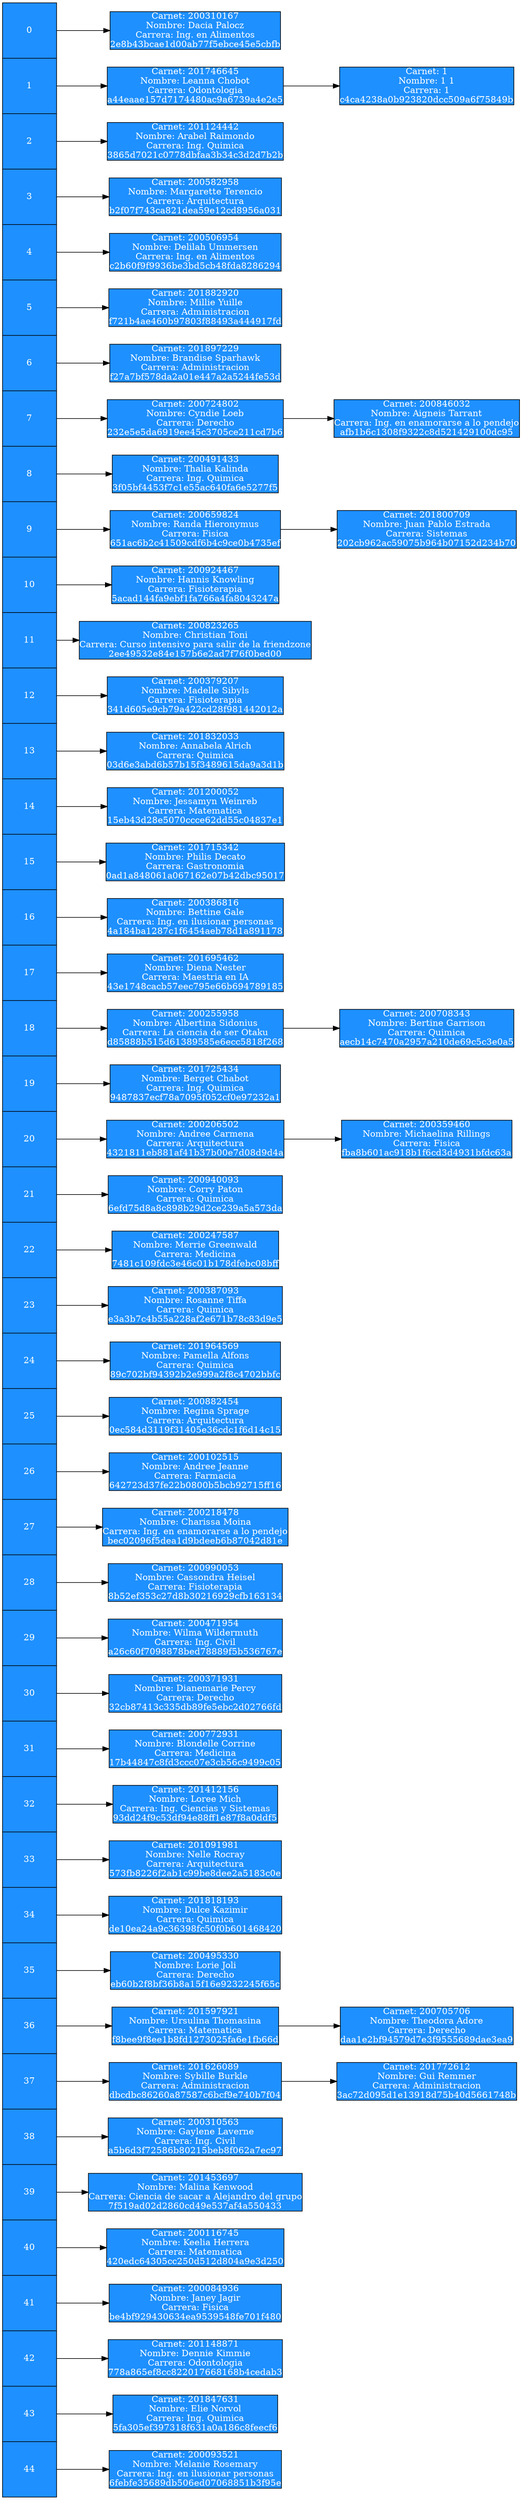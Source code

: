 digraph G{
rankdir=LR;
node [margin=0 shape=record width=1.2 fillcolor=dodgerblue fontcolor=white style=filled ];
node1[height=55 label="<f0> 0|<f1> 1|<f2> 2|<f3> 3|<f4> 4|<f5> 5|<f6> 6|<f7> 7|<f8> 8|<f9> 9|<f10> 10|<f11> 11|<f12> 12|<f13> 13|<f14> 14|<f15> 15|<f16> 16|<f17> 17|<f18> 18|<f19> 19|<f20> 20|<f21> 21|<f22> 22|<f23> 23|<f24> 24|<f25> 25|<f26> 26|<f27> 27|<f28> 28|<f29> 29|<f30> 30|<f31> 31|<f32> 32|<f33> 33|<f34> 34|<f35> 35|<f36> 36|<f37> 37|<f38> 38|<f39> 39|<f40> 40|<f41> 41|<f42> 42|<f43> 43|<f44> 44"];
A00[label="Carnet: 200310167\nNombre: Dacia Palocz\nCarrera: Ing. en Alimentos\n2e8b43bcae1d00ab77f5ebce45e5cbfb"];
node1:f0-> A00;
A10[label="Carnet: 201746645\nNombre: Leanna Chobot\nCarrera: Odontologia\na44eaae157d7174480ac9a6739a4e2e5"];
A11[label="Carnet: 1\nNombre: 1 1\nCarrera: 1\nc4ca4238a0b923820dcc509a6f75849b"];
node1:f1-> A10-> A11;
A20[label="Carnet: 201124442\nNombre: Arabel Raimondo\nCarrera: Ing. Quimica\n3865d7021c0778dbfaa3b34c3d2d7b2b"];
node1:f2-> A20;
A30[label="Carnet: 200582958\nNombre: Margarette Terencio\nCarrera: Arquitectura\nb2f07f743ca821dea59e12cd8956a031"];
node1:f3-> A30;
A40[label="Carnet: 200506954\nNombre: Delilah Ummersen\nCarrera: Ing. en Alimentos\nc2b60f9f9936be3bd5cb48fda8286294"];
node1:f4-> A40;
A50[label="Carnet: 201882920\nNombre: Millie Yuille\nCarrera: Administracion\nf721b4ae460b97803f88493a444917fd"];
node1:f5-> A50;
A60[label="Carnet: 201897229\nNombre: Brandise Sparhawk\nCarrera: Administracion\nf27a7bf578da2a01e447a2a5244fe53d"];
node1:f6-> A60;
A70[label="Carnet: 200724802\nNombre: Cyndie Loeb\nCarrera: Derecho\n232e5e5da6919ee45c3705ce211cd7b6"];
A71[label="Carnet: 200846032\nNombre: Aigneis Tarrant\nCarrera: Ing. en enamorarse a lo pendejo\nafb1b6c1308f9322c8d521429100dc95"];
node1:f7-> A70-> A71;
A80[label="Carnet: 200491433\nNombre: Thalia Kalinda\nCarrera: Ing. Quimica\n3f05bf4453f7c1e55ac640fa6e5277f5"];
node1:f8-> A80;
A90[label="Carnet: 200659824\nNombre: Randa Hieronymus\nCarrera: Fisica\n651ac6b2c41509cdf6b4c9ce0b4735ef"];
A91[label="Carnet: 201800709\nNombre: Juan Pablo Estrada\nCarrera: Sistemas\n202cb962ac59075b964b07152d234b70"];
node1:f9-> A90-> A91;
A100[label="Carnet: 200924467\nNombre: Hannis Knowling\nCarrera: Fisioterapia\n5acad144fa9ebf1fa766a4fa8043247a"];
node1:f10-> A100;
A110[label="Carnet: 200823265\nNombre: Christian Toni\nCarrera: Curso intensivo para salir de la friendzone\n2ee49532e84e157b6e2ad7f76f0bed00"];
node1:f11-> A110;
A120[label="Carnet: 200379207\nNombre: Madelle Sibyls\nCarrera: Fisioterapia\n341d605e9cb79a422cd28f981442012a"];
node1:f12-> A120;
A130[label="Carnet: 201832033\nNombre: Annabela Alrich\nCarrera: Quimica\n03d6e3abd6b57b15f3489615da9a3d1b"];
node1:f13-> A130;
A140[label="Carnet: 201200052\nNombre: Jessamyn Weinreb\nCarrera: Matematica\n15eb43d28e5070ccce62dd55c04837e1"];
node1:f14-> A140;
A150[label="Carnet: 201715342\nNombre: Philis Decato\nCarrera: Gastronomia\n0ad1a848061a067162e07b42dbc95017"];
node1:f15-> A150;
A160[label="Carnet: 200386816\nNombre: Bettine Gale\nCarrera: Ing. en ilusionar personas\n4a184ba1287c1f6454aeb78d1a891178"];
node1:f16-> A160;
A170[label="Carnet: 201695462\nNombre: Diena Nester\nCarrera: Maestria en IA\n43e1748cacb57eec795e66b694789185"];
node1:f17-> A170;
A180[label="Carnet: 200255958\nNombre: Albertina Sidonius\nCarrera: La ciencia de ser Otaku\nd85888b515d61389585e6ecc5818f268"];
A181[label="Carnet: 200708343\nNombre: Bertine Garrison\nCarrera: Quimica\naecb14c7470a2957a210de69c5c3e0a5"];
node1:f18-> A180-> A181;
A190[label="Carnet: 201725434\nNombre: Berget Chabot\nCarrera: Ing. Quimica\n9487837ecf78a7095f052cf0e97232a1"];
node1:f19-> A190;
A200[label="Carnet: 200206502\nNombre: Andree Carmena\nCarrera: Arquitectura\n4321811eb881af41b37b00e7d08d9d4a"];
A201[label="Carnet: 200359460\nNombre: Michaelina Rillings\nCarrera: Fisica\nfba8b601ac918b1f6cd3d4931bfdc63a"];
node1:f20-> A200-> A201;
A210[label="Carnet: 200940093\nNombre: Corry Paton\nCarrera: Quimica\n6efd75d8a8c898b29d2ce239a5a573da"];
node1:f21-> A210;
A220[label="Carnet: 200247587\nNombre: Merrie Greenwald\nCarrera: Medicina\n7481c109fdc3e46c01b178dfebc08bff"];
node1:f22-> A220;
A230[label="Carnet: 200387093\nNombre: Rosanne Tiffa\nCarrera: Quimica\ne3a3b7c4b55a228af2e671b78c83d9e5"];
node1:f23-> A230;
A240[label="Carnet: 201964569\nNombre: Pamella Alfons\nCarrera: Quimica\n89c702bf94392b2e999a2f8c4702bbfc"];
node1:f24-> A240;
A250[label="Carnet: 200882454\nNombre: Regina Sprage\nCarrera: Arquitectura\n0ec584d3119f31405e36cdc1f6d14c15"];
node1:f25-> A250;
A260[label="Carnet: 200102515\nNombre: Andree Jeanne\nCarrera: Farmacia\n642723d37fe22b0800b5bcb92715ff16"];
node1:f26-> A260;
A270[label="Carnet: 200218478\nNombre: Charissa Moina\nCarrera: Ing. en enamorarse a lo pendejo\nbec02096f5dea1d9bdeeb6b87042d81e"];
node1:f27-> A270;
A280[label="Carnet: 200990053\nNombre: Cassondra Heisel\nCarrera: Fisioterapia\n8b52ef353c27d8b30216929cfb163134"];
node1:f28-> A280;
A290[label="Carnet: 200471954\nNombre: Wilma Wildermuth\nCarrera: Ing. Civil\na26c60f7098878bed78889f5b536767e"];
node1:f29-> A290;
A300[label="Carnet: 200371931\nNombre: Dianemarie Percy\nCarrera: Derecho\n32cb87413c335db89fe5ebc2d02766fd"];
node1:f30-> A300;
A310[label="Carnet: 200772931\nNombre: Blondelle Corrine\nCarrera: Medicina\n17b44847c8fd3ccc07e3cb56c9499c05"];
node1:f31-> A310;
A320[label="Carnet: 201412156\nNombre: Loree Mich\nCarrera: Ing. Ciencias y Sistemas\n93dd24f9c53df94e88ff1e87f8a0ddf5"];
node1:f32-> A320;
A330[label="Carnet: 201091981\nNombre: Nelle Rocray\nCarrera: Arquitectura\n573fb8226f2ab1c99be8dee2a5183c0e"];
node1:f33-> A330;
A340[label="Carnet: 201818193\nNombre: Dulce Kazimir\nCarrera: Quimica\nde10ea24a9c36398fc50f0b601468420"];
node1:f34-> A340;
A350[label="Carnet: 200495330\nNombre: Lorie Joli\nCarrera: Derecho\neb60b2f8bf36b8a15f16e9232245f65c"];
node1:f35-> A350;
A360[label="Carnet: 201597921\nNombre: Ursulina Thomasina\nCarrera: Matematica\nf8bee9f8ee1b8fd1273025fa6e1fb66d"];
A361[label="Carnet: 200705706\nNombre: Theodora Adore\nCarrera: Derecho\ndaa1e2bf94579d7e3f9555689dae3ea9"];
node1:f36-> A360-> A361;
A370[label="Carnet: 201626089\nNombre: Sybille Burkle\nCarrera: Administracion\ndbcdbc86260a87587c6bcf9e740b7f04"];
A371[label="Carnet: 201772612\nNombre: Gui Remmer\nCarrera: Administracion\n3ac72d095d1e13918d75b40d5661748b"];
node1:f37-> A370-> A371;
A380[label="Carnet: 200310563\nNombre: Gaylene Laverne\nCarrera: Ing. Civil\na5b6d3f72586b80215beb8f062a7ec97"];
node1:f38-> A380;
A390[label="Carnet: 201453697\nNombre: Malina Kenwood\nCarrera: Ciencia de sacar a Alejandro del grupo\n7f519ad02d2860cd49e537af4a550433"];
node1:f39-> A390;
A400[label="Carnet: 200116745\nNombre: Keelia Herrera\nCarrera: Matematica\n420edc64305cc250d512d804a9e3d250"];
node1:f40-> A400;
A410[label="Carnet: 200084936\nNombre: Janey Jagir\nCarrera: Fisica\nbe4bf929430634ea9539548fe701f480"];
node1:f41-> A410;
A420[label="Carnet: 201148871\nNombre: Dennie Kimmie\nCarrera: Odontologia\n778a865ef8cc822017668168b4cedab3"];
node1:f42-> A420;
A430[label="Carnet: 201847631\nNombre: Elie Norvol\nCarrera: Ing. Quimica\n5fa305ef397318f631a0a186c8feecf6"];
node1:f43-> A430;
A440[label="Carnet: 200093521\nNombre: Melanie Rosemary\nCarrera: Ing. en ilusionar personas\n6febfe35689db506ed07068851b3f95e"];
node1:f44-> A440;

}